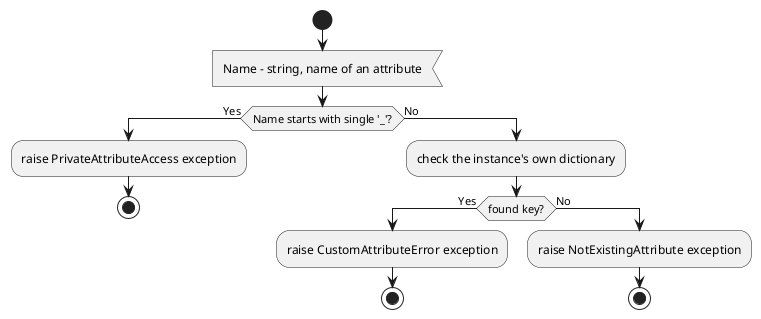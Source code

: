 @startuml fixed_instance_delattr

start

:Name - string, name of an attribute<

if (Name starts with single '_'?) then (Yes)
    :raise PrivateAttributeAccess exception;
    
    stop
else (No)
    :check the instance's own dictionary;

    if (found key?) then (Yes)
        :raise CustomAttributeError exception;
        
        stop
    else (No)
        :raise NotExistingAttribute exception;
        
        stop
    endif
endif

@enduml